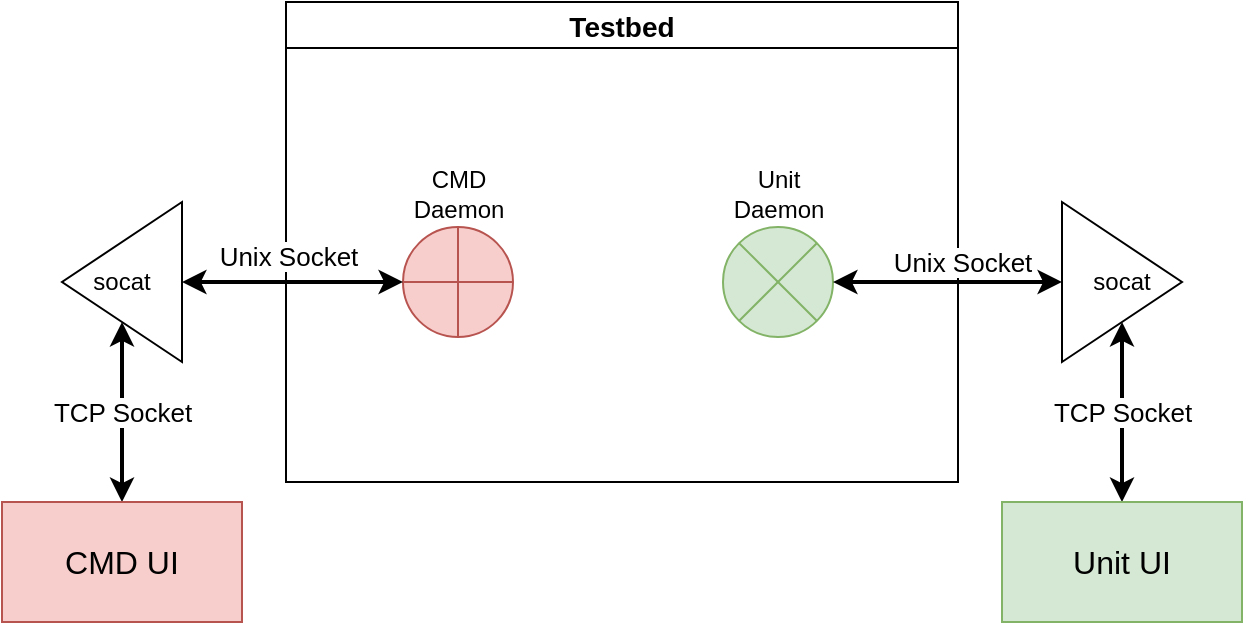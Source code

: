<mxfile version="13.7.9" type="device"><diagram id="x8wyqBocuJXyilb4w9IA" name="Page-1"><mxGraphModel dx="795" dy="588" grid="1" gridSize="10" guides="1" tooltips="1" connect="1" arrows="1" fold="1" page="1" pageScale="1" pageWidth="850" pageHeight="1100" math="0" shadow="0"><root><mxCell id="0"/><mxCell id="1" parent="0"/><mxCell id="XfZBUuiYfpDm1ITYURO0-3" value="Testbed" style="swimlane;swimlaneLine=1;horizontal=1;connectable=1;collapsible=0;startSize=23;fontSize=14;" vertex="1" parent="1"><mxGeometry x="220" y="170" width="336" height="240" as="geometry"><mxRectangle x="270" y="190" width="90" height="23" as="alternateBounds"/></mxGeometry></mxCell><mxCell id="XfZBUuiYfpDm1ITYURO0-4" value="CMD&lt;br&gt;Daemon" style="shape=orEllipse;perimeter=ellipsePerimeter;whiteSpace=wrap;html=1;backgroundOutline=1;fillColor=#f8cecc;strokeColor=#b85450;labelPosition=center;verticalLabelPosition=top;align=center;verticalAlign=bottom;" vertex="1" parent="XfZBUuiYfpDm1ITYURO0-3"><mxGeometry x="58.5" y="112.5" width="55" height="55" as="geometry"/></mxCell><mxCell id="XfZBUuiYfpDm1ITYURO0-5" value="Unit Daemon" style="shape=sumEllipse;perimeter=ellipsePerimeter;whiteSpace=wrap;html=1;backgroundOutline=1;fillColor=#d5e8d4;strokeColor=#82b366;verticalAlign=bottom;labelPosition=center;verticalLabelPosition=top;align=center;" vertex="1" parent="XfZBUuiYfpDm1ITYURO0-3"><mxGeometry x="218.5" y="112.5" width="55" height="55" as="geometry"/></mxCell><mxCell id="XfZBUuiYfpDm1ITYURO0-6" value="socat" style="triangle;whiteSpace=wrap;html=1;" vertex="1" parent="1"><mxGeometry x="608" y="270" width="60" height="80" as="geometry"/></mxCell><mxCell id="XfZBUuiYfpDm1ITYURO0-7" value="socat" style="triangle;whiteSpace=wrap;html=1;rotation=0;direction=east;flipH=1;" vertex="1" parent="1"><mxGeometry x="108" y="270" width="60" height="80" as="geometry"/></mxCell><mxCell id="XfZBUuiYfpDm1ITYURO0-8" value="&lt;font style=&quot;font-size: 13px&quot;&gt;Unix Socket&lt;/font&gt;" style="edgeStyle=orthogonalEdgeStyle;rounded=0;orthogonalLoop=1;jettySize=auto;html=1;exitX=1;exitY=0.5;exitDx=0;exitDy=0;entryX=0;entryY=0.5;entryDx=0;entryDy=0;startArrow=classic;startFill=1;strokeWidth=2;" edge="1" parent="1" source="XfZBUuiYfpDm1ITYURO0-5" target="XfZBUuiYfpDm1ITYURO0-6"><mxGeometry x="0.127" y="10" relative="1" as="geometry"><mxPoint as="offset"/></mxGeometry></mxCell><mxCell id="XfZBUuiYfpDm1ITYURO0-9" style="edgeStyle=orthogonalEdgeStyle;rounded=0;orthogonalLoop=1;jettySize=auto;html=1;exitX=0;exitY=0.5;exitDx=0;exitDy=0;entryX=1;entryY=0.5;entryDx=0;entryDy=0;startArrow=classic;startFill=1;strokeWidth=2;" edge="1" parent="1" source="XfZBUuiYfpDm1ITYURO0-4" target="XfZBUuiYfpDm1ITYURO0-7"><mxGeometry relative="1" as="geometry"/></mxCell><mxCell id="XfZBUuiYfpDm1ITYURO0-10" value="&lt;font style=&quot;font-size: 13px&quot;&gt;Unix Socket&lt;/font&gt;" style="edgeLabel;html=1;align=center;verticalAlign=middle;resizable=0;points=[];" vertex="1" connectable="0" parent="XfZBUuiYfpDm1ITYURO0-9"><mxGeometry x="0.295" y="2" relative="1" as="geometry"><mxPoint x="13.5" y="-15" as="offset"/></mxGeometry></mxCell><mxCell id="XfZBUuiYfpDm1ITYURO0-16" value="&lt;font style=&quot;font-size: 13px&quot;&gt;TCP Socket&lt;/font&gt;" style="edgeStyle=orthogonalEdgeStyle;rounded=0;orthogonalLoop=1;jettySize=auto;html=1;exitX=0.5;exitY=0;exitDx=0;exitDy=0;entryX=0.5;entryY=1;entryDx=0;entryDy=0;startArrow=classic;startFill=1;strokeWidth=2;" edge="1" parent="1" source="XfZBUuiYfpDm1ITYURO0-13" target="XfZBUuiYfpDm1ITYURO0-6"><mxGeometry relative="1" as="geometry"/></mxCell><mxCell id="XfZBUuiYfpDm1ITYURO0-13" value="&lt;font style=&quot;font-size: 16px&quot;&gt;Unit UI&lt;/font&gt;" style="rounded=0;whiteSpace=wrap;html=1;fillColor=#d5e8d4;strokeColor=#82b366;" vertex="1" parent="1"><mxGeometry x="578" y="420" width="120" height="60" as="geometry"/></mxCell><mxCell id="XfZBUuiYfpDm1ITYURO0-15" value="&lt;font style=&quot;font-size: 13px&quot;&gt;TCP Socket&lt;/font&gt;" style="edgeStyle=orthogonalEdgeStyle;rounded=0;orthogonalLoop=1;jettySize=auto;html=1;exitX=0.5;exitY=0;exitDx=0;exitDy=0;startArrow=classic;startFill=1;strokeWidth=2;" edge="1" parent="1" source="XfZBUuiYfpDm1ITYURO0-14"><mxGeometry relative="1" as="geometry"><mxPoint x="138" y="330" as="targetPoint"/></mxGeometry></mxCell><mxCell id="XfZBUuiYfpDm1ITYURO0-14" value="&lt;font style=&quot;font-size: 16px&quot;&gt;CMD UI&lt;/font&gt;" style="rounded=0;whiteSpace=wrap;html=1;fillColor=#f8cecc;strokeColor=#b85450;" vertex="1" parent="1"><mxGeometry x="78" y="420" width="120" height="60" as="geometry"/></mxCell></root></mxGraphModel></diagram></mxfile>